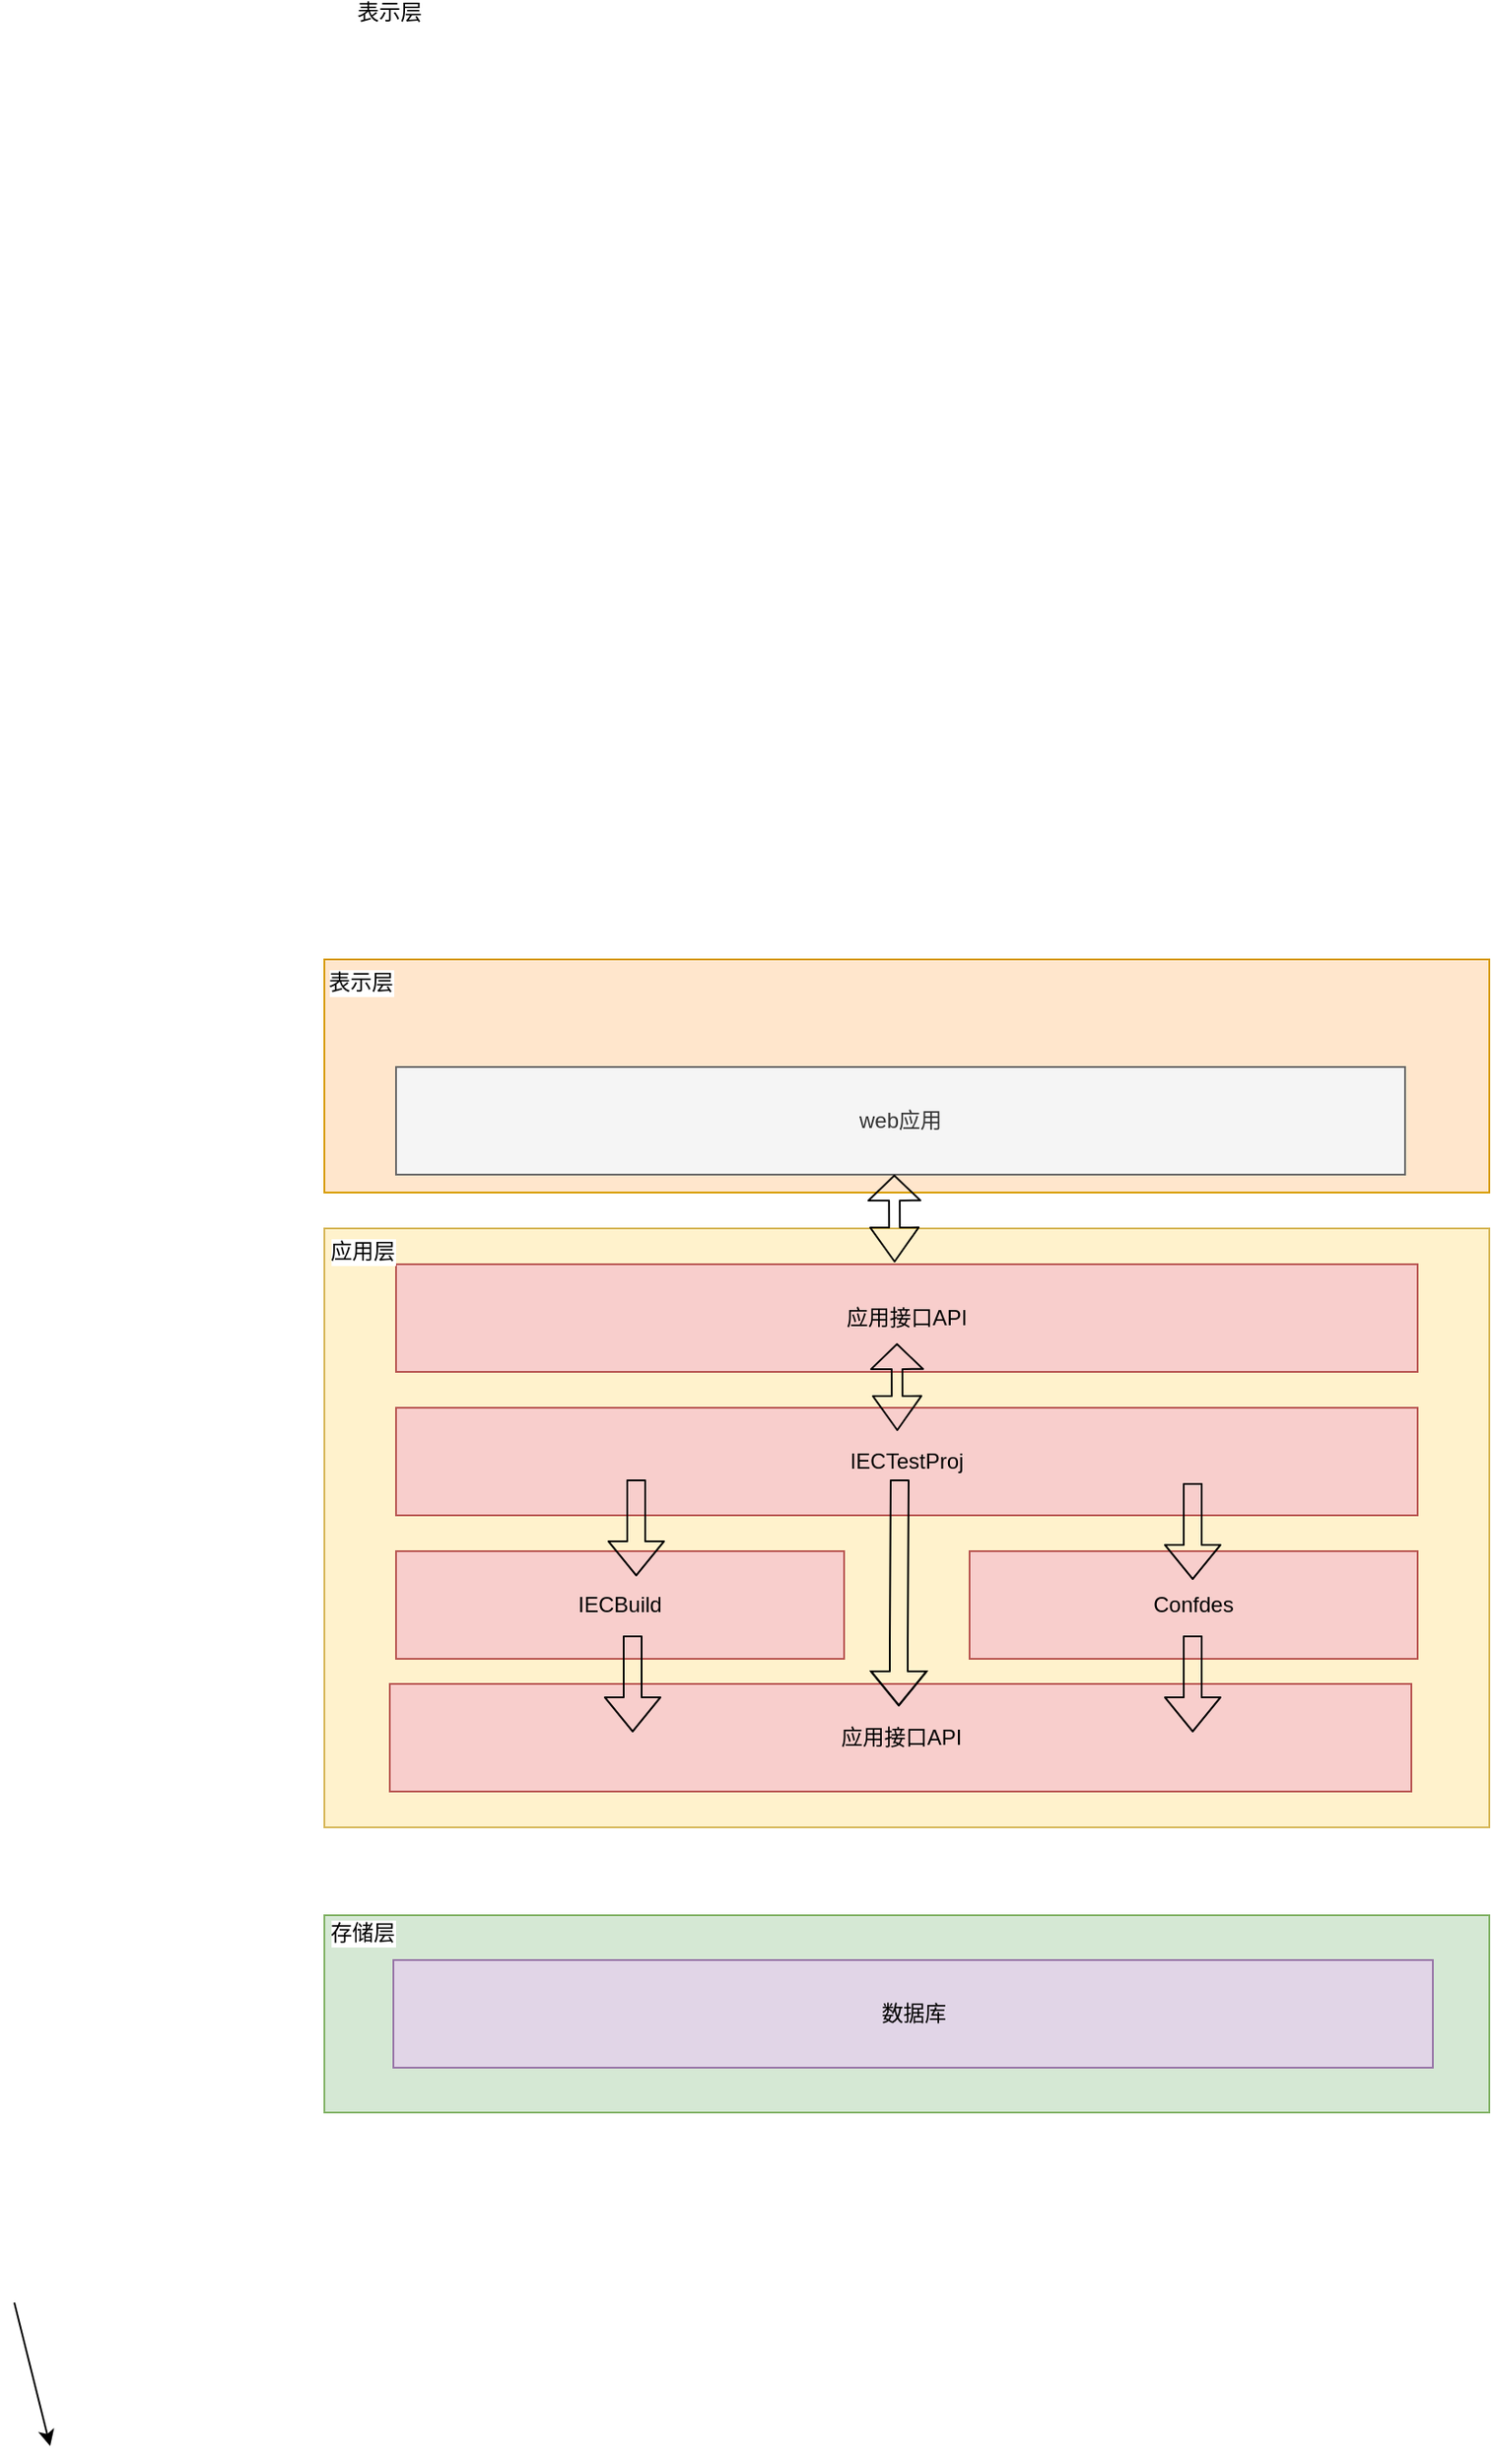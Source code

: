 <mxfile version="12.2.6" type="github" pages="1">
  <diagram id="IXGhKNXJWl1mDPTqIkbj" name="Page-1">
    <mxGraphModel dx="1808" dy="1555" grid="0" gridSize="10" guides="1" tooltips="1" connect="1" arrows="1" fold="1" page="0" pageScale="1" pageWidth="827" pageHeight="1169" math="0" shadow="0">
      <root>
        <mxCell id="0"/>
        <mxCell id="1" parent="0"/>
        <mxCell id="bsOdD_ndjxKtiAP9XhaS-19" value="" style="rounded=0;whiteSpace=wrap;html=1;fillColor=#d5e8d4;strokeColor=#82b366;" vertex="1" parent="1">
          <mxGeometry x="60" y="613" width="650" height="110" as="geometry"/>
        </mxCell>
        <mxCell id="bsOdD_ndjxKtiAP9XhaS-14" value="" style="rounded=0;whiteSpace=wrap;html=1;fillColor=#fff2cc;strokeColor=#d6b656;" vertex="1" parent="1">
          <mxGeometry x="60" y="230" width="650" height="334" as="geometry"/>
        </mxCell>
        <mxCell id="bsOdD_ndjxKtiAP9XhaS-11" value="" style="rounded=0;whiteSpace=wrap;html=1;fillColor=#ffe6cc;strokeColor=#d79b00;" vertex="1" parent="1">
          <mxGeometry x="60" y="80" width="650" height="130" as="geometry"/>
        </mxCell>
        <mxCell id="bsOdD_ndjxKtiAP9XhaS-1" value="web应用" style="rounded=0;whiteSpace=wrap;html=1;fillColor=#f5f5f5;strokeColor=#666666;fontColor=#333333;" vertex="1" parent="1">
          <mxGeometry x="100" y="140" width="563" height="60" as="geometry"/>
        </mxCell>
        <mxCell id="bsOdD_ndjxKtiAP9XhaS-6" value="应用接口API" style="rounded=0;whiteSpace=wrap;html=1;fillColor=#f8cecc;strokeColor=#b85450;" vertex="1" parent="1">
          <mxGeometry x="100" y="250" width="570" height="60" as="geometry"/>
        </mxCell>
        <mxCell id="bsOdD_ndjxKtiAP9XhaS-7" value="IECBuild" style="rounded=0;whiteSpace=wrap;html=1;fillColor=#f8cecc;strokeColor=#b85450;" vertex="1" parent="1">
          <mxGeometry x="100" y="410" width="250" height="60" as="geometry"/>
        </mxCell>
        <mxCell id="bsOdD_ndjxKtiAP9XhaS-8" value="Confdes" style="rounded=0;whiteSpace=wrap;html=1;fillColor=#f8cecc;strokeColor=#b85450;" vertex="1" parent="1">
          <mxGeometry x="420" y="410" width="250" height="60" as="geometry"/>
        </mxCell>
        <mxCell id="bsOdD_ndjxKtiAP9XhaS-9" value="IECTestProj" style="rounded=0;whiteSpace=wrap;html=1;fillColor=#f8cecc;strokeColor=#b85450;" vertex="1" parent="1">
          <mxGeometry x="100" y="330" width="570" height="60" as="geometry"/>
        </mxCell>
        <mxCell id="bsOdD_ndjxKtiAP9XhaS-10" value="数据库" style="rounded=0;whiteSpace=wrap;html=1;fillColor=#e1d5e7;strokeColor=#9673a6;" vertex="1" parent="1">
          <mxGeometry x="98.5" y="638" width="580" height="60" as="geometry"/>
        </mxCell>
        <mxCell id="bsOdD_ndjxKtiAP9XhaS-12" value="" style="endArrow=classic;html=1;" edge="1" parent="1">
          <mxGeometry width="50" height="50" relative="1" as="geometry">
            <mxPoint x="-113" y="829" as="sourcePoint"/>
            <mxPoint x="-93" y="909" as="targetPoint"/>
          </mxGeometry>
        </mxCell>
        <mxCell id="bsOdD_ndjxKtiAP9XhaS-13" value="表示层" style="text;html=1;resizable=0;points=[];align=center;verticalAlign=middle;labelBackgroundColor=#ffffff;" vertex="1" connectable="0" parent="bsOdD_ndjxKtiAP9XhaS-12">
          <mxGeometry x="0.34" y="-2" relative="1" as="geometry">
            <mxPoint x="181.5" y="-790" as="offset"/>
          </mxGeometry>
        </mxCell>
        <mxCell id="bsOdD_ndjxKtiAP9XhaS-18" value="应用层" style="text;html=1;resizable=0;points=[];align=center;verticalAlign=middle;labelBackgroundColor=#ffffff;" vertex="1" connectable="0" parent="bsOdD_ndjxKtiAP9XhaS-12">
          <mxGeometry x="0.5" y="-2" relative="1" as="geometry">
            <mxPoint x="181" y="-646.5" as="offset"/>
          </mxGeometry>
        </mxCell>
        <mxCell id="bsOdD_ndjxKtiAP9XhaS-20" value="存储层" style="text;html=1;resizable=0;points=[];align=center;verticalAlign=middle;labelBackgroundColor=#ffffff;" vertex="1" connectable="0" parent="bsOdD_ndjxKtiAP9XhaS-12">
          <mxGeometry x="-0.559" y="3" relative="1" as="geometry">
            <mxPoint x="186" y="-222.5" as="offset"/>
          </mxGeometry>
        </mxCell>
        <mxCell id="bsOdD_ndjxKtiAP9XhaS-15" value="表示层" style="text;html=1;resizable=0;points=[];align=center;verticalAlign=middle;labelBackgroundColor=#ffffff;" vertex="1" connectable="0" parent="1">
          <mxGeometry x="100.148" y="110.18" as="geometry">
            <mxPoint x="-4.5" y="-558" as="offset"/>
          </mxGeometry>
        </mxCell>
        <mxCell id="bsOdD_ndjxKtiAP9XhaS-16" value="表示层" style="text;html=1;resizable=0;points=[];align=center;verticalAlign=middle;labelBackgroundColor=#ffffff;direction=south;" vertex="1" connectable="0" parent="1">
          <mxGeometry x="100.148" y="110.18" as="geometry">
            <mxPoint x="-4.5" y="-558" as="offset"/>
          </mxGeometry>
        </mxCell>
        <mxCell id="bsOdD_ndjxKtiAP9XhaS-17" value="表示层" style="text;html=1;resizable=0;points=[];align=center;verticalAlign=middle;labelBackgroundColor=#ffffff;" vertex="1" connectable="0" parent="1">
          <mxGeometry x="100.148" y="110.18" as="geometry">
            <mxPoint x="-4.5" y="-558" as="offset"/>
          </mxGeometry>
        </mxCell>
        <mxCell id="bsOdD_ndjxKtiAP9XhaS-21" value="" style="shape=flexArrow;endArrow=classic;startArrow=classic;html=1;exitX=0.488;exitY=-0.017;exitDx=0;exitDy=0;exitPerimeter=0;width=6;endSize=4.32;endWidth=22;" edge="1" parent="1" source="bsOdD_ndjxKtiAP9XhaS-6">
          <mxGeometry width="50" height="50" relative="1" as="geometry">
            <mxPoint x="360" y="250" as="sourcePoint"/>
            <mxPoint x="378" y="200" as="targetPoint"/>
          </mxGeometry>
        </mxCell>
        <mxCell id="bsOdD_ndjxKtiAP9XhaS-22" value="" style="shape=flexArrow;endArrow=classic;startArrow=classic;html=1;exitX=0.488;exitY=-0.017;exitDx=0;exitDy=0;exitPerimeter=0;width=6;endSize=4.32;endWidth=22;" edge="1" parent="1">
          <mxGeometry width="50" height="50" relative="1" as="geometry">
            <mxPoint x="379.66" y="342.98" as="sourcePoint"/>
            <mxPoint x="379.5" y="294" as="targetPoint"/>
          </mxGeometry>
        </mxCell>
        <mxCell id="bsOdD_ndjxKtiAP9XhaS-24" value="" style="shape=flexArrow;endArrow=classic;html=1;" edge="1" parent="1">
          <mxGeometry width="50" height="50" relative="1" as="geometry">
            <mxPoint x="234" y="370" as="sourcePoint"/>
            <mxPoint x="234" y="424" as="targetPoint"/>
          </mxGeometry>
        </mxCell>
        <mxCell id="bsOdD_ndjxKtiAP9XhaS-25" value="" style="shape=flexArrow;endArrow=classic;html=1;" edge="1" parent="1">
          <mxGeometry width="50" height="50" relative="1" as="geometry">
            <mxPoint x="544.5" y="372" as="sourcePoint"/>
            <mxPoint x="544.5" y="426" as="targetPoint"/>
          </mxGeometry>
        </mxCell>
        <mxCell id="bsOdD_ndjxKtiAP9XhaS-31" value="应用接口API" style="rounded=0;whiteSpace=wrap;html=1;fillColor=#f8cecc;strokeColor=#b85450;" vertex="1" parent="1">
          <mxGeometry x="96.5" y="484" width="570" height="60" as="geometry"/>
        </mxCell>
        <mxCell id="bsOdD_ndjxKtiAP9XhaS-32" value="" style="shape=flexArrow;endArrow=classic;html=1;" edge="1" parent="1">
          <mxGeometry width="50" height="50" relative="1" as="geometry">
            <mxPoint x="232" y="457" as="sourcePoint"/>
            <mxPoint x="232" y="511" as="targetPoint"/>
          </mxGeometry>
        </mxCell>
        <mxCell id="bsOdD_ndjxKtiAP9XhaS-33" value="" style="shape=flexArrow;endArrow=classic;html=1;" edge="1" parent="1">
          <mxGeometry width="50" height="50" relative="1" as="geometry">
            <mxPoint x="544.5" y="457" as="sourcePoint"/>
            <mxPoint x="544.5" y="511" as="targetPoint"/>
          </mxGeometry>
        </mxCell>
        <mxCell id="bsOdD_ndjxKtiAP9XhaS-34" value="" style="shape=flexArrow;endArrow=classic;html=1;" edge="1" parent="1">
          <mxGeometry width="50" height="50" relative="1" as="geometry">
            <mxPoint x="381" y="370" as="sourcePoint"/>
            <mxPoint x="380.5" y="496.5" as="targetPoint"/>
            <Array as="points">
              <mxPoint x="380.5" y="459.5"/>
            </Array>
          </mxGeometry>
        </mxCell>
      </root>
    </mxGraphModel>
  </diagram>
</mxfile>
